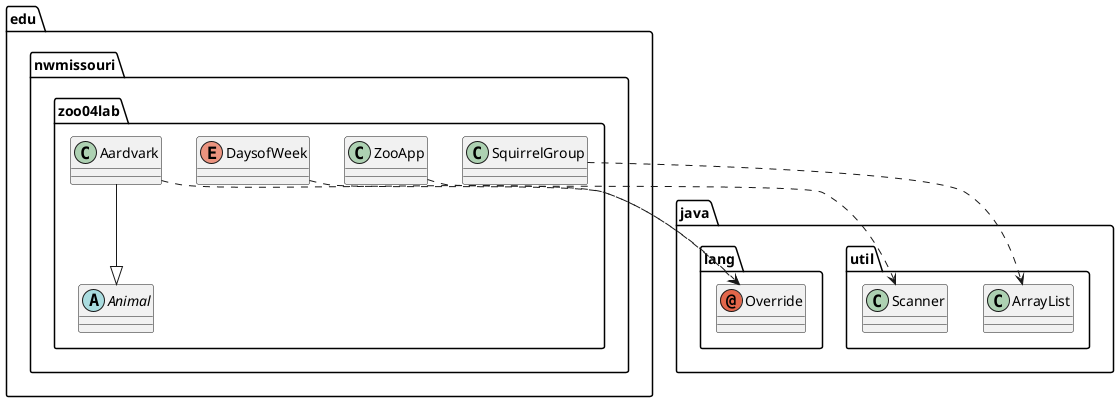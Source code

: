 @startuml
abstract class edu.nwmissouri.zoo04lab.Animal
annotation java.lang.Override
class edu.nwmissouri.zoo04lab.Aardvark
class edu.nwmissouri.zoo04lab.SquirrelGroup
class edu.nwmissouri.zoo04lab.ZooApp
class java.util.ArrayList
class java.util.Scanner
enum edu.nwmissouri.zoo04lab.DaysofWeek
edu.nwmissouri.zoo04lab.Aardvark --|> edu.nwmissouri.zoo04lab.Animal
edu.nwmissouri.zoo04lab.Aardvark ..> java.lang.Override
edu.nwmissouri.zoo04lab.SquirrelGroup ..> java.util.ArrayList
edu.nwmissouri.zoo04lab.ZooApp ..> java.util.Scanner
edu.nwmissouri.zoo04lab.DaysofWeek ..> java.lang.Override
@enduml